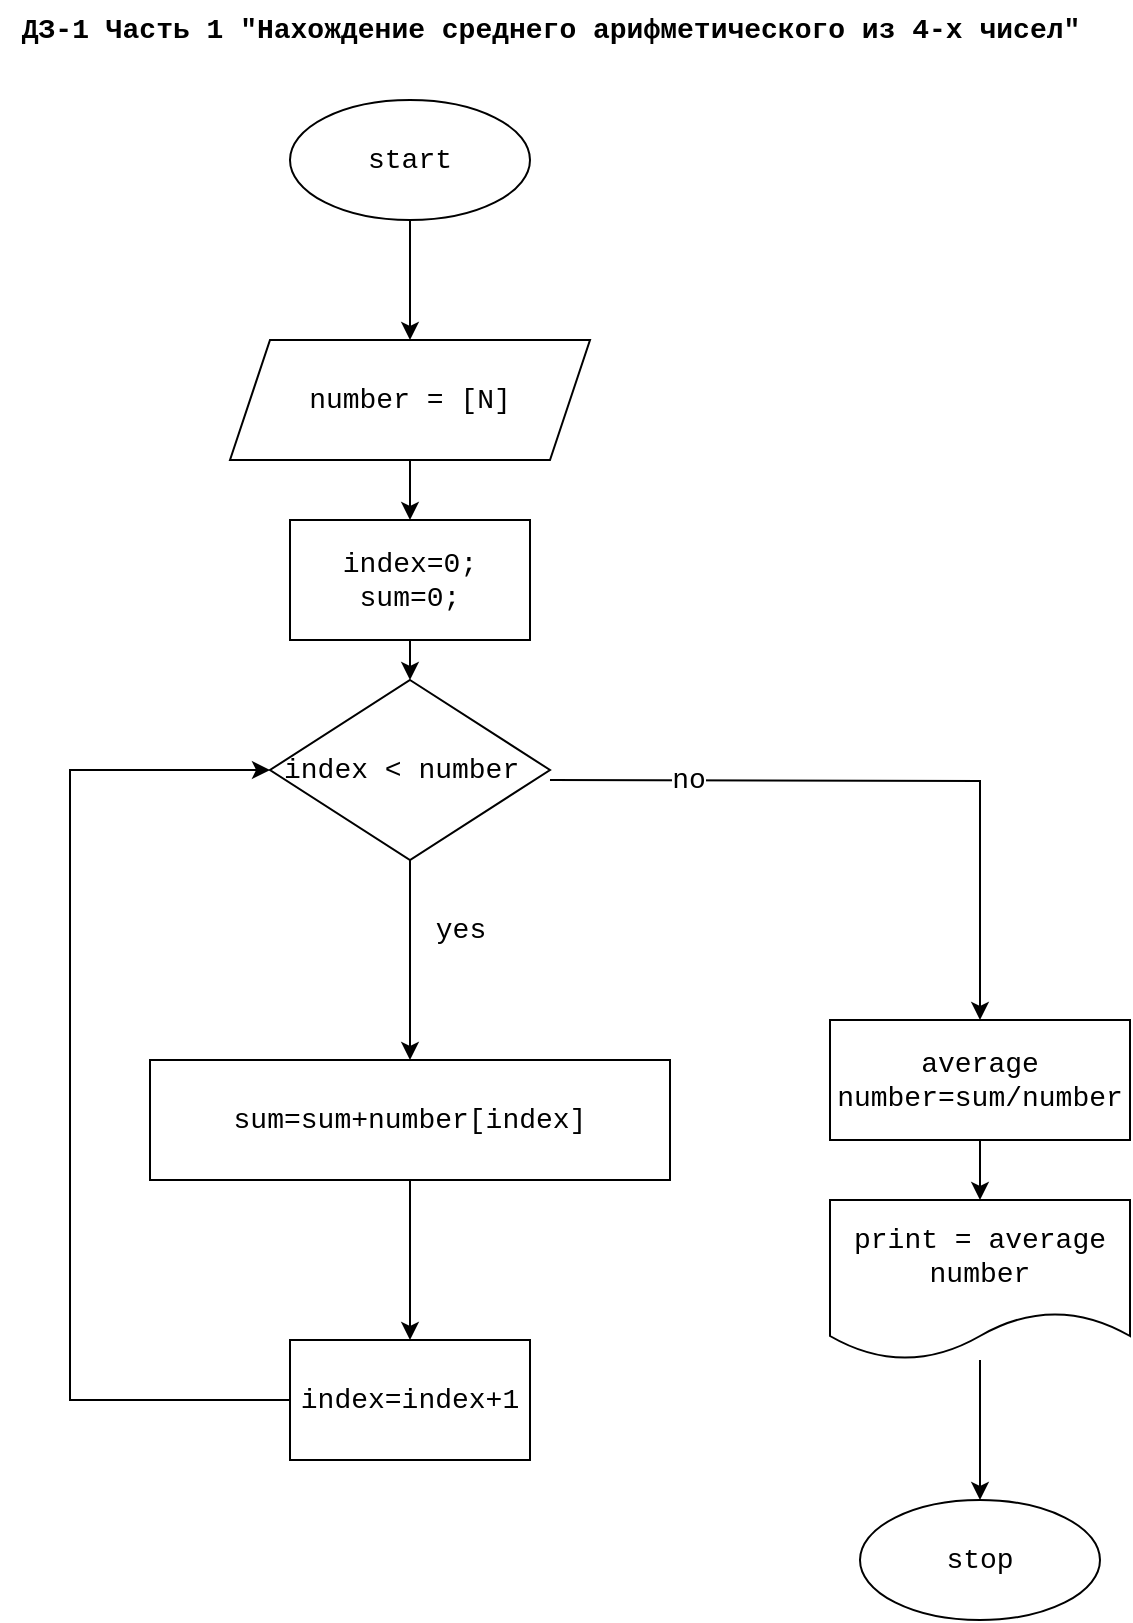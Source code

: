 <mxfile version="20.6.0" type="github">
  <diagram id="PMgIvLA4cq7B3kXyZCFW" name="Страница 1">
    <mxGraphModel dx="1381" dy="802" grid="1" gridSize="10" guides="1" tooltips="1" connect="1" arrows="1" fold="1" page="1" pageScale="1" pageWidth="1169" pageHeight="1654" math="0" shadow="0">
      <root>
        <mxCell id="0" />
        <mxCell id="1" parent="0" />
        <mxCell id="P6CMftSpUowUVF516odp-1" value="ДЗ-1 Часть 1 &quot;Нахождение&amp;nbsp;среднего арифметического из 4-х чисел&quot;" style="text;html=1;align=center;verticalAlign=middle;resizable=0;points=[];autosize=1;strokeColor=none;fillColor=none;fontFamily=Courier New;fontStyle=1;fontSize=14;" parent="1" vertex="1">
          <mxGeometry x="325" y="30" width="550" height="30" as="geometry" />
        </mxCell>
        <mxCell id="fFYrL22Xk3de1SAdjuww-4" style="edgeStyle=orthogonalEdgeStyle;rounded=0;orthogonalLoop=1;jettySize=auto;html=1;entryX=0.5;entryY=0;entryDx=0;entryDy=0;" edge="1" parent="1" source="P6CMftSpUowUVF516odp-2" target="P6CMftSpUowUVF516odp-47">
          <mxGeometry relative="1" as="geometry" />
        </mxCell>
        <mxCell id="P6CMftSpUowUVF516odp-2" value="start" style="ellipse;whiteSpace=wrap;html=1;fontFamily=Courier New;fontSize=14;" parent="1" vertex="1">
          <mxGeometry x="470" y="80" width="120" height="60" as="geometry" />
        </mxCell>
        <mxCell id="P6CMftSpUowUVF516odp-5" style="edgeStyle=orthogonalEdgeStyle;rounded=0;orthogonalLoop=1;jettySize=auto;html=1;exitX=0.5;exitY=1;exitDx=0;exitDy=0;fontFamily=Courier New;fontSize=14;" parent="1" source="P6CMftSpUowUVF516odp-2" target="P6CMftSpUowUVF516odp-2" edge="1">
          <mxGeometry relative="1" as="geometry" />
        </mxCell>
        <mxCell id="P6CMftSpUowUVF516odp-20" style="edgeStyle=orthogonalEdgeStyle;rounded=0;orthogonalLoop=1;jettySize=auto;html=1;fontFamily=Courier New;fontSize=14;entryX=0.5;entryY=0;entryDx=0;entryDy=0;" parent="1" target="P6CMftSpUowUVF516odp-21" edge="1">
          <mxGeometry relative="1" as="geometry">
            <mxPoint x="810.0" y="550" as="targetPoint" />
            <mxPoint x="600" y="420" as="sourcePoint" />
          </mxGeometry>
        </mxCell>
        <mxCell id="P6CMftSpUowUVF516odp-55" value="no" style="edgeLabel;html=1;align=center;verticalAlign=middle;resizable=0;points=[];fontSize=14;fontFamily=Courier New;" parent="P6CMftSpUowUVF516odp-20" vertex="1" connectable="0">
          <mxGeometry x="-0.707" y="3" relative="1" as="geometry">
            <mxPoint x="20" y="3" as="offset" />
          </mxGeometry>
        </mxCell>
        <mxCell id="P6CMftSpUowUVF516odp-44" value="" style="edgeStyle=orthogonalEdgeStyle;rounded=0;orthogonalLoop=1;jettySize=auto;html=1;fontFamily=Courier New;fontSize=14;" parent="1" source="P6CMftSpUowUVF516odp-21" target="P6CMftSpUowUVF516odp-43" edge="1">
          <mxGeometry relative="1" as="geometry" />
        </mxCell>
        <mxCell id="P6CMftSpUowUVF516odp-21" value="average number=sum/number" style="whiteSpace=wrap;html=1;fontFamily=Courier New;fontSize=14;" parent="1" vertex="1">
          <mxGeometry x="740" y="540" width="150" height="60" as="geometry" />
        </mxCell>
        <mxCell id="P6CMftSpUowUVF516odp-37" style="edgeStyle=orthogonalEdgeStyle;rounded=0;orthogonalLoop=1;jettySize=auto;html=1;fontFamily=Courier New;fontSize=14;" parent="1" source="P6CMftSpUowUVF516odp-36" edge="1">
          <mxGeometry relative="1" as="geometry">
            <mxPoint x="530" y="370" as="targetPoint" />
          </mxGeometry>
        </mxCell>
        <mxCell id="P6CMftSpUowUVF516odp-36" value="index=0;&lt;br style=&quot;font-size: 14px;&quot;&gt;sum=0;" style="whiteSpace=wrap;html=1;fontFamily=Courier New;fontSize=14;" parent="1" vertex="1">
          <mxGeometry x="470" y="290" width="120" height="60" as="geometry" />
        </mxCell>
        <mxCell id="fFYrL22Xk3de1SAdjuww-11" style="edgeStyle=orthogonalEdgeStyle;rounded=0;orthogonalLoop=1;jettySize=auto;html=1;entryX=0;entryY=0.5;entryDx=0;entryDy=0;" edge="1" parent="1" source="P6CMftSpUowUVF516odp-38" target="fFYrL22Xk3de1SAdjuww-6">
          <mxGeometry relative="1" as="geometry">
            <mxPoint x="330" y="520" as="targetPoint" />
            <Array as="points">
              <mxPoint x="360" y="730" />
              <mxPoint x="360" y="415" />
            </Array>
          </mxGeometry>
        </mxCell>
        <mxCell id="P6CMftSpUowUVF516odp-38" value="index=index+1" style="whiteSpace=wrap;html=1;fontSize=14;fontFamily=Courier New;rounded=0;" parent="1" vertex="1">
          <mxGeometry x="470" y="700" width="120" height="60" as="geometry" />
        </mxCell>
        <mxCell id="fFYrL22Xk3de1SAdjuww-2" style="edgeStyle=orthogonalEdgeStyle;rounded=0;orthogonalLoop=1;jettySize=auto;html=1;entryX=0.5;entryY=0;entryDx=0;entryDy=0;" edge="1" parent="1" source="P6CMftSpUowUVF516odp-40" target="P6CMftSpUowUVF516odp-38">
          <mxGeometry relative="1" as="geometry">
            <Array as="points">
              <mxPoint x="530" y="660" />
              <mxPoint x="530" y="660" />
            </Array>
          </mxGeometry>
        </mxCell>
        <mxCell id="P6CMftSpUowUVF516odp-40" value="sum=sum+number[index]" style="whiteSpace=wrap;html=1;fontSize=14;fontFamily=Courier New;rounded=0;" parent="1" vertex="1">
          <mxGeometry x="400" y="560" width="260" height="60" as="geometry" />
        </mxCell>
        <mxCell id="P6CMftSpUowUVF516odp-46" value="" style="edgeStyle=orthogonalEdgeStyle;rounded=0;orthogonalLoop=1;jettySize=auto;html=1;fontFamily=Courier New;fontSize=14;" parent="1" source="P6CMftSpUowUVF516odp-43" target="P6CMftSpUowUVF516odp-45" edge="1">
          <mxGeometry relative="1" as="geometry" />
        </mxCell>
        <mxCell id="P6CMftSpUowUVF516odp-43" value="print = average number" style="shape=document;whiteSpace=wrap;html=1;boundedLbl=1;fontSize=14;fontFamily=Courier New;" parent="1" vertex="1">
          <mxGeometry x="740" y="630" width="150" height="80" as="geometry" />
        </mxCell>
        <mxCell id="P6CMftSpUowUVF516odp-45" value="stop" style="ellipse;whiteSpace=wrap;html=1;fontSize=14;fontFamily=Courier New;" parent="1" vertex="1">
          <mxGeometry x="755" y="780" width="120" height="60" as="geometry" />
        </mxCell>
        <mxCell id="fFYrL22Xk3de1SAdjuww-5" style="edgeStyle=orthogonalEdgeStyle;rounded=0;orthogonalLoop=1;jettySize=auto;html=1;entryX=0.5;entryY=0;entryDx=0;entryDy=0;" edge="1" parent="1" source="P6CMftSpUowUVF516odp-47" target="P6CMftSpUowUVF516odp-36">
          <mxGeometry relative="1" as="geometry" />
        </mxCell>
        <mxCell id="P6CMftSpUowUVF516odp-47" value="number = [N]" style="shape=parallelogram;perimeter=parallelogramPerimeter;whiteSpace=wrap;html=1;fixedSize=1;fontSize=14;fontFamily=Courier New;rounded=0;" parent="1" vertex="1">
          <mxGeometry x="440" y="200" width="180" height="60" as="geometry" />
        </mxCell>
        <mxCell id="P6CMftSpUowUVF516odp-54" value="yes" style="text;html=1;align=center;verticalAlign=middle;resizable=0;points=[];autosize=1;strokeColor=none;fillColor=none;fontSize=14;fontFamily=Courier New;" parent="1" vertex="1">
          <mxGeometry x="530" y="480" width="50" height="30" as="geometry" />
        </mxCell>
        <mxCell id="fFYrL22Xk3de1SAdjuww-7" style="edgeStyle=orthogonalEdgeStyle;rounded=0;orthogonalLoop=1;jettySize=auto;html=1;entryX=0.5;entryY=0;entryDx=0;entryDy=0;" edge="1" parent="1" source="fFYrL22Xk3de1SAdjuww-6" target="P6CMftSpUowUVF516odp-40">
          <mxGeometry relative="1" as="geometry" />
        </mxCell>
        <mxCell id="fFYrL22Xk3de1SAdjuww-6" value="&lt;span style=&quot;font-family: &amp;quot;Courier New&amp;quot;; font-size: 14px;&quot;&gt;index &amp;lt; number&amp;nbsp;&lt;/span&gt;" style="rhombus;whiteSpace=wrap;html=1;" vertex="1" parent="1">
          <mxGeometry x="460" y="370" width="140" height="90" as="geometry" />
        </mxCell>
      </root>
    </mxGraphModel>
  </diagram>
</mxfile>
